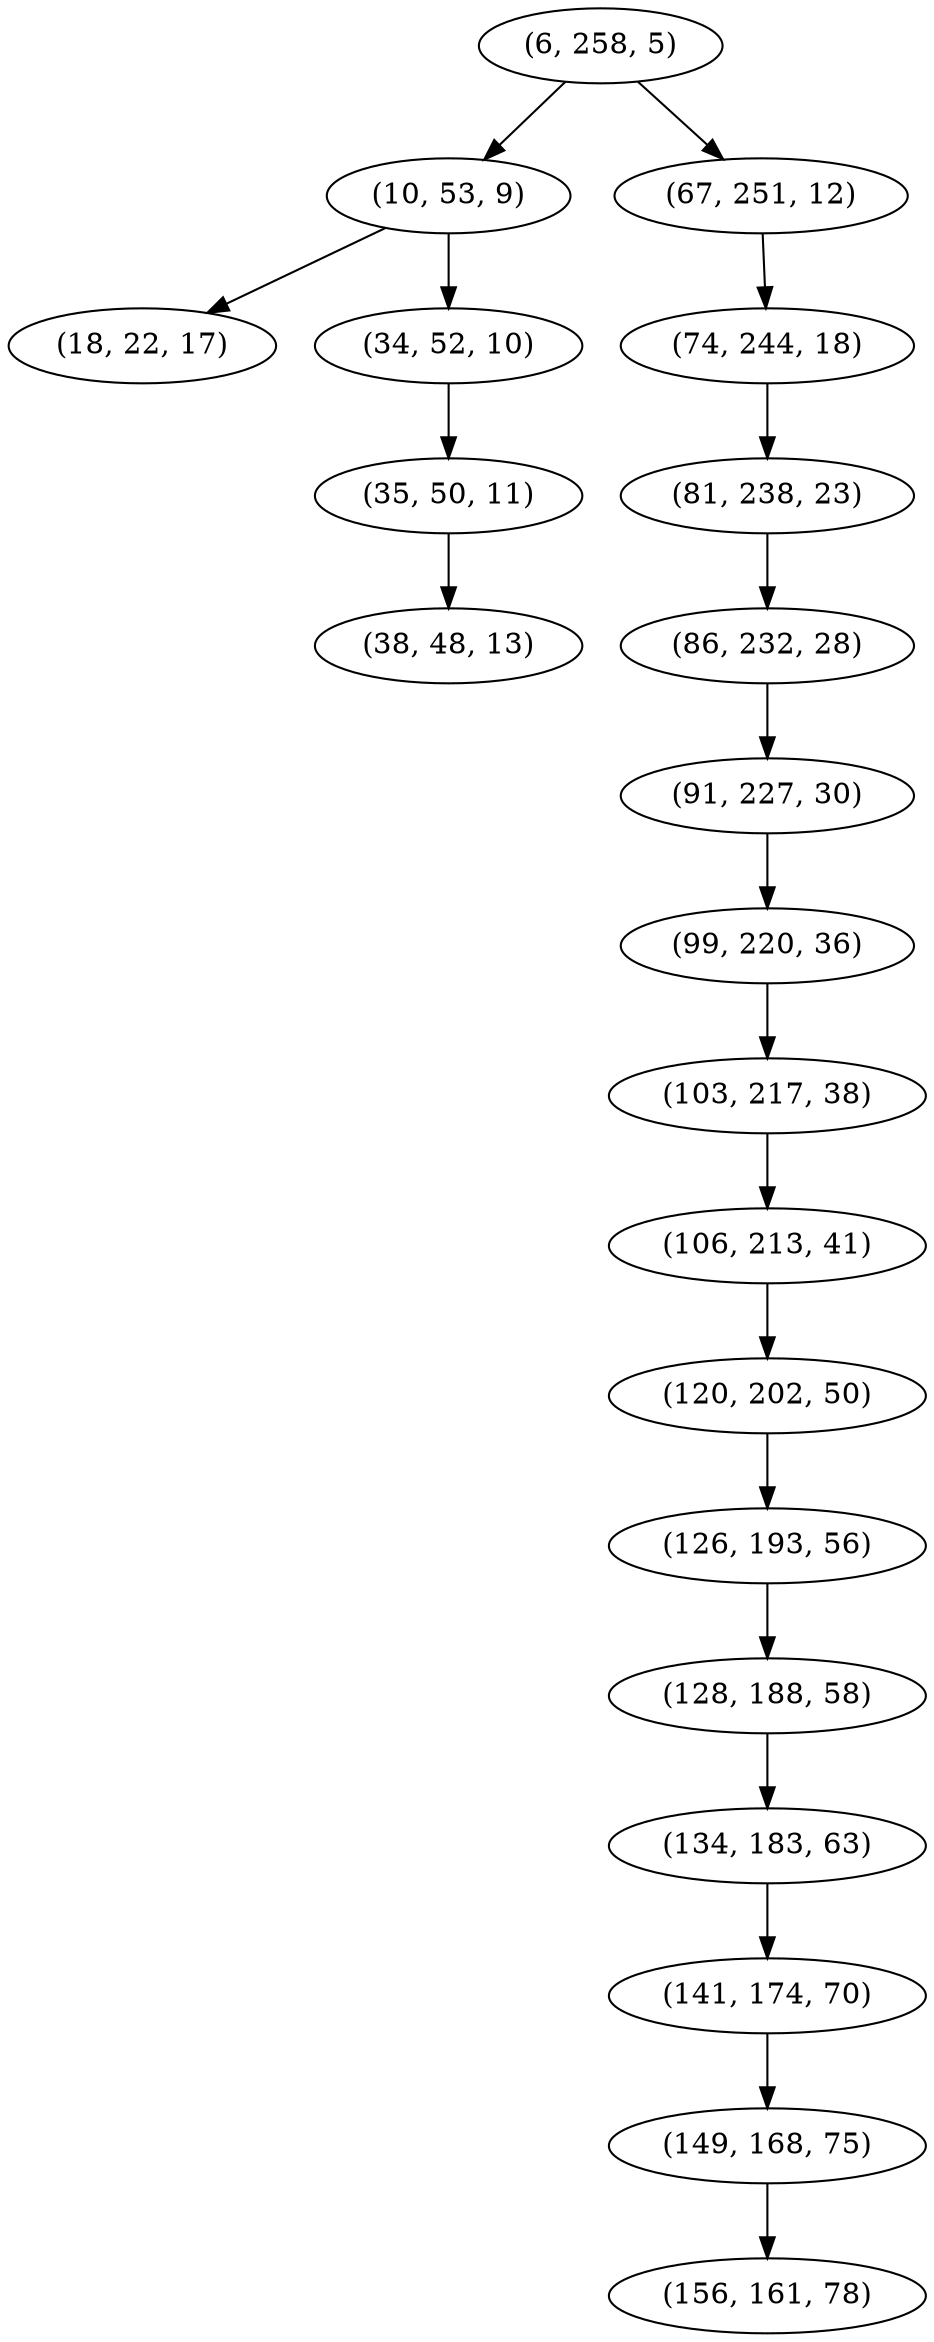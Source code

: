 digraph tree {
    "(6, 258, 5)";
    "(10, 53, 9)";
    "(18, 22, 17)";
    "(34, 52, 10)";
    "(35, 50, 11)";
    "(38, 48, 13)";
    "(67, 251, 12)";
    "(74, 244, 18)";
    "(81, 238, 23)";
    "(86, 232, 28)";
    "(91, 227, 30)";
    "(99, 220, 36)";
    "(103, 217, 38)";
    "(106, 213, 41)";
    "(120, 202, 50)";
    "(126, 193, 56)";
    "(128, 188, 58)";
    "(134, 183, 63)";
    "(141, 174, 70)";
    "(149, 168, 75)";
    "(156, 161, 78)";
    "(6, 258, 5)" -> "(10, 53, 9)";
    "(6, 258, 5)" -> "(67, 251, 12)";
    "(10, 53, 9)" -> "(18, 22, 17)";
    "(10, 53, 9)" -> "(34, 52, 10)";
    "(34, 52, 10)" -> "(35, 50, 11)";
    "(35, 50, 11)" -> "(38, 48, 13)";
    "(67, 251, 12)" -> "(74, 244, 18)";
    "(74, 244, 18)" -> "(81, 238, 23)";
    "(81, 238, 23)" -> "(86, 232, 28)";
    "(86, 232, 28)" -> "(91, 227, 30)";
    "(91, 227, 30)" -> "(99, 220, 36)";
    "(99, 220, 36)" -> "(103, 217, 38)";
    "(103, 217, 38)" -> "(106, 213, 41)";
    "(106, 213, 41)" -> "(120, 202, 50)";
    "(120, 202, 50)" -> "(126, 193, 56)";
    "(126, 193, 56)" -> "(128, 188, 58)";
    "(128, 188, 58)" -> "(134, 183, 63)";
    "(134, 183, 63)" -> "(141, 174, 70)";
    "(141, 174, 70)" -> "(149, 168, 75)";
    "(149, 168, 75)" -> "(156, 161, 78)";
}
